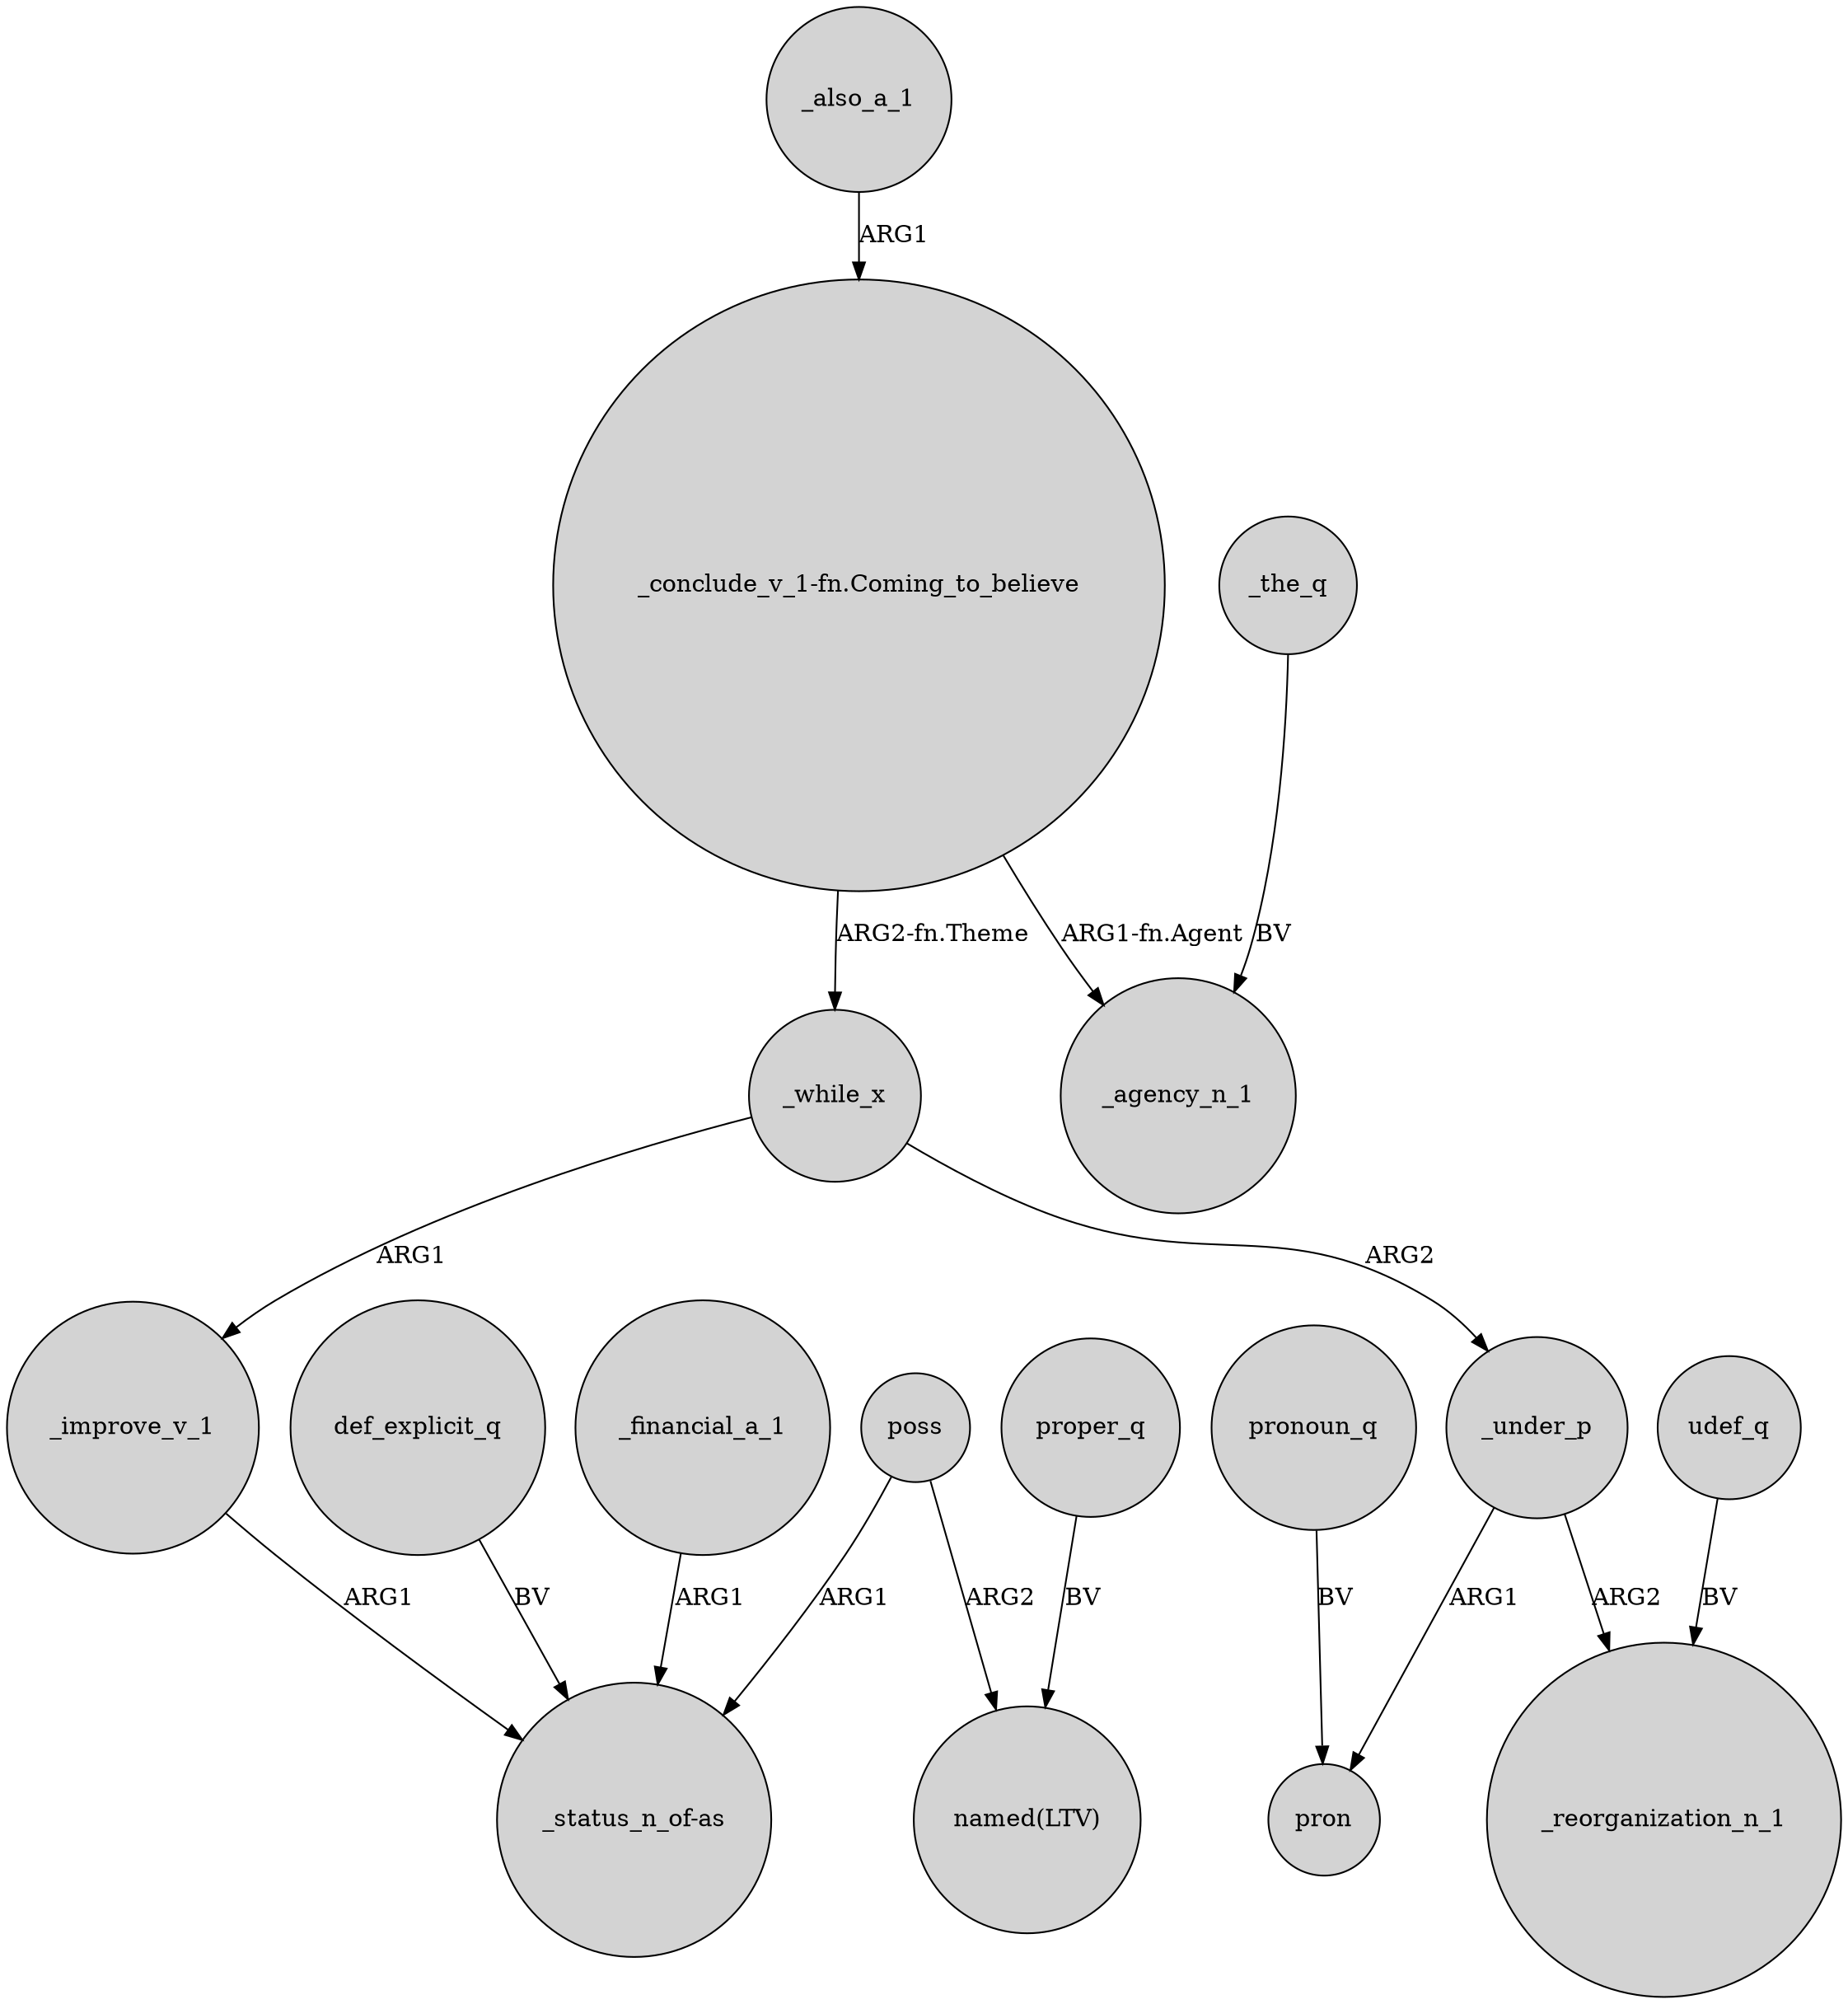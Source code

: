 digraph {
	node [shape=circle style=filled]
	_improve_v_1 -> "_status_n_of-as" [label=ARG1]
	"_conclude_v_1-fn.Coming_to_believe" -> _while_x [label="ARG2-fn.Theme"]
	_the_q -> _agency_n_1 [label=BV]
	_financial_a_1 -> "_status_n_of-as" [label=ARG1]
	_while_x -> _improve_v_1 [label=ARG1]
	_while_x -> _under_p [label=ARG2]
	poss -> "named(LTV)" [label=ARG2]
	poss -> "_status_n_of-as" [label=ARG1]
	pronoun_q -> pron [label=BV]
	def_explicit_q -> "_status_n_of-as" [label=BV]
	"_conclude_v_1-fn.Coming_to_believe" -> _agency_n_1 [label="ARG1-fn.Agent"]
	udef_q -> _reorganization_n_1 [label=BV]
	_under_p -> pron [label=ARG1]
	proper_q -> "named(LTV)" [label=BV]
	_under_p -> _reorganization_n_1 [label=ARG2]
	_also_a_1 -> "_conclude_v_1-fn.Coming_to_believe" [label=ARG1]
}
